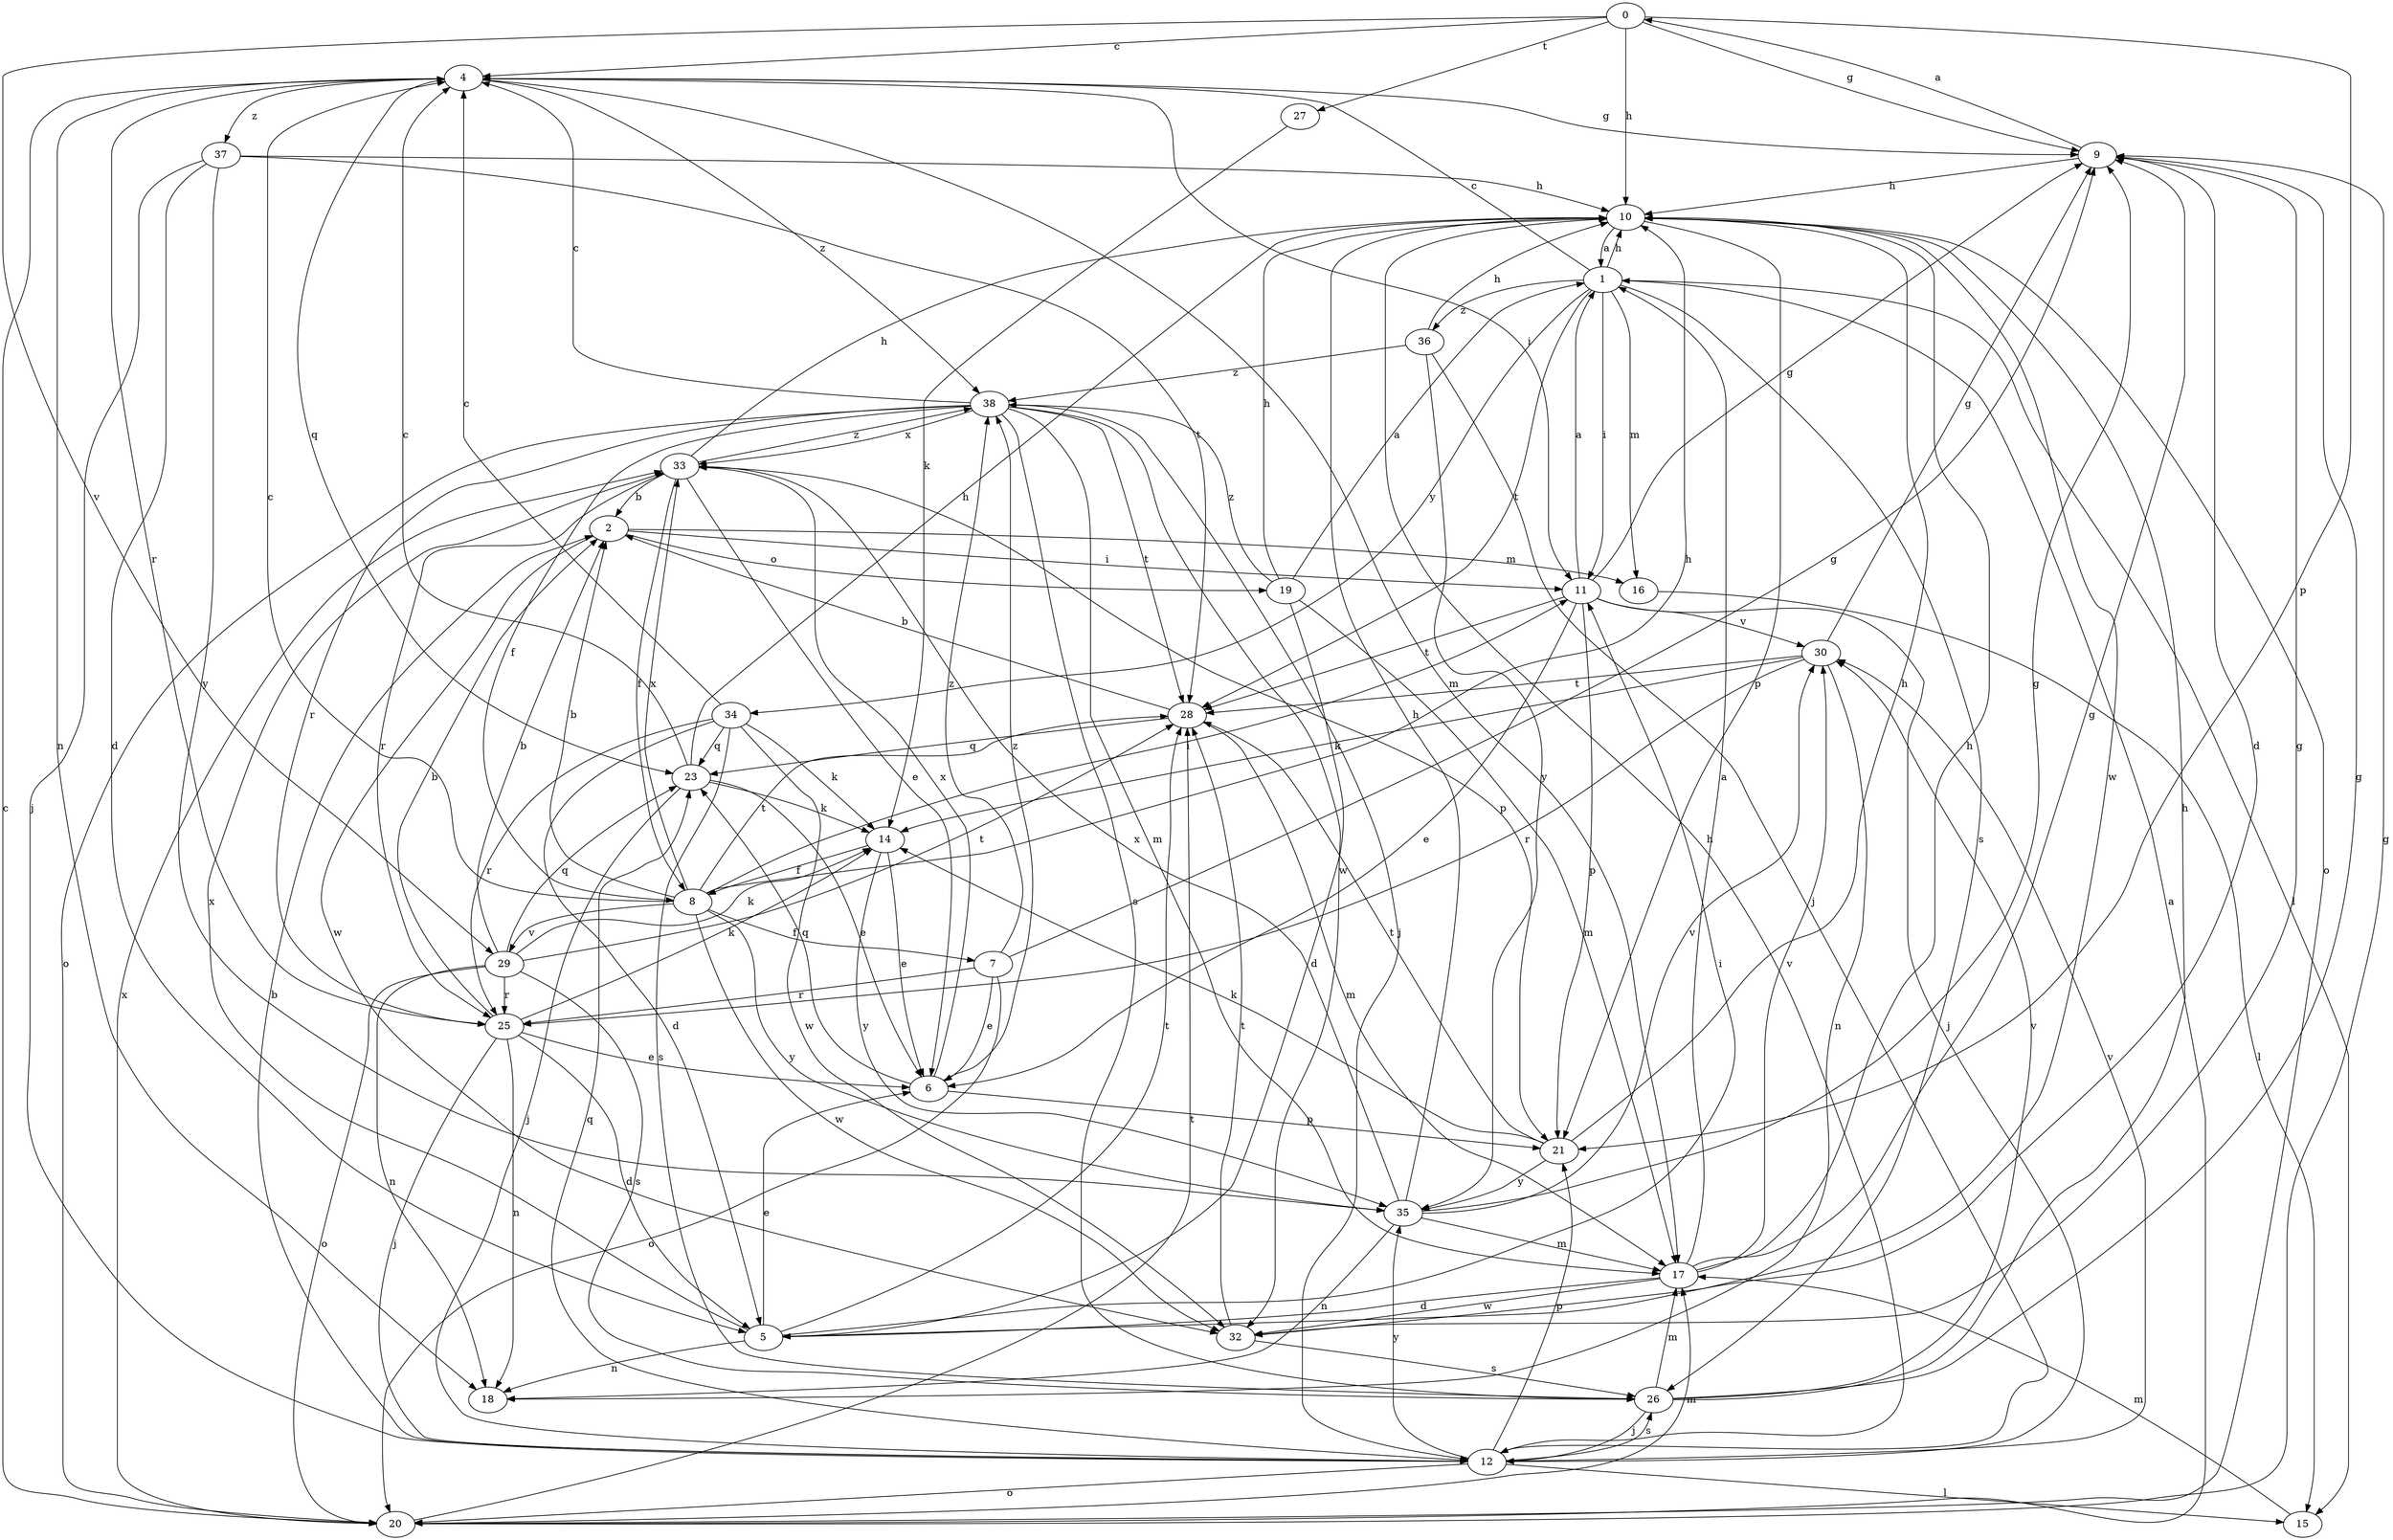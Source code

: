 strict digraph  {
0;
1;
2;
4;
5;
6;
7;
8;
9;
10;
11;
12;
14;
15;
16;
17;
18;
19;
20;
21;
23;
25;
26;
27;
28;
29;
30;
32;
33;
34;
35;
36;
37;
38;
0 -> 4  [label=c];
0 -> 9  [label=g];
0 -> 10  [label=h];
0 -> 21  [label=p];
0 -> 27  [label=t];
0 -> 29  [label=v];
1 -> 4  [label=c];
1 -> 10  [label=h];
1 -> 11  [label=i];
1 -> 15  [label=l];
1 -> 16  [label=m];
1 -> 26  [label=s];
1 -> 28  [label=t];
1 -> 34  [label=y];
1 -> 36  [label=z];
2 -> 11  [label=i];
2 -> 16  [label=m];
2 -> 19  [label=o];
2 -> 32  [label=w];
4 -> 9  [label=g];
4 -> 11  [label=i];
4 -> 17  [label=m];
4 -> 18  [label=n];
4 -> 23  [label=q];
4 -> 25  [label=r];
4 -> 37  [label=z];
4 -> 38  [label=z];
5 -> 6  [label=e];
5 -> 11  [label=i];
5 -> 18  [label=n];
5 -> 28  [label=t];
5 -> 33  [label=x];
6 -> 21  [label=p];
6 -> 23  [label=q];
6 -> 33  [label=x];
6 -> 38  [label=z];
7 -> 6  [label=e];
7 -> 9  [label=g];
7 -> 20  [label=o];
7 -> 25  [label=r];
7 -> 38  [label=z];
8 -> 2  [label=b];
8 -> 4  [label=c];
8 -> 7  [label=f];
8 -> 10  [label=h];
8 -> 11  [label=i];
8 -> 28  [label=t];
8 -> 29  [label=v];
8 -> 32  [label=w];
8 -> 33  [label=x];
8 -> 35  [label=y];
9 -> 0  [label=a];
9 -> 5  [label=d];
9 -> 10  [label=h];
10 -> 1  [label=a];
10 -> 20  [label=o];
10 -> 21  [label=p];
10 -> 32  [label=w];
11 -> 1  [label=a];
11 -> 6  [label=e];
11 -> 9  [label=g];
11 -> 12  [label=j];
11 -> 21  [label=p];
11 -> 28  [label=t];
11 -> 30  [label=v];
12 -> 2  [label=b];
12 -> 10  [label=h];
12 -> 15  [label=l];
12 -> 20  [label=o];
12 -> 21  [label=p];
12 -> 23  [label=q];
12 -> 26  [label=s];
12 -> 30  [label=v];
12 -> 35  [label=y];
14 -> 6  [label=e];
14 -> 8  [label=f];
14 -> 35  [label=y];
15 -> 17  [label=m];
16 -> 15  [label=l];
17 -> 1  [label=a];
17 -> 5  [label=d];
17 -> 9  [label=g];
17 -> 10  [label=h];
17 -> 30  [label=v];
17 -> 32  [label=w];
19 -> 1  [label=a];
19 -> 5  [label=d];
19 -> 10  [label=h];
19 -> 17  [label=m];
19 -> 38  [label=z];
20 -> 1  [label=a];
20 -> 4  [label=c];
20 -> 9  [label=g];
20 -> 17  [label=m];
20 -> 28  [label=t];
20 -> 33  [label=x];
21 -> 10  [label=h];
21 -> 14  [label=k];
21 -> 28  [label=t];
21 -> 35  [label=y];
23 -> 4  [label=c];
23 -> 6  [label=e];
23 -> 10  [label=h];
23 -> 12  [label=j];
23 -> 14  [label=k];
25 -> 2  [label=b];
25 -> 5  [label=d];
25 -> 6  [label=e];
25 -> 12  [label=j];
25 -> 14  [label=k];
25 -> 18  [label=n];
26 -> 9  [label=g];
26 -> 10  [label=h];
26 -> 12  [label=j];
26 -> 17  [label=m];
26 -> 30  [label=v];
27 -> 14  [label=k];
28 -> 2  [label=b];
28 -> 17  [label=m];
28 -> 23  [label=q];
29 -> 2  [label=b];
29 -> 14  [label=k];
29 -> 18  [label=n];
29 -> 20  [label=o];
29 -> 23  [label=q];
29 -> 25  [label=r];
29 -> 26  [label=s];
29 -> 28  [label=t];
30 -> 9  [label=g];
30 -> 14  [label=k];
30 -> 18  [label=n];
30 -> 25  [label=r];
30 -> 28  [label=t];
32 -> 9  [label=g];
32 -> 26  [label=s];
32 -> 28  [label=t];
33 -> 2  [label=b];
33 -> 6  [label=e];
33 -> 8  [label=f];
33 -> 10  [label=h];
33 -> 21  [label=p];
33 -> 25  [label=r];
33 -> 38  [label=z];
34 -> 4  [label=c];
34 -> 5  [label=d];
34 -> 14  [label=k];
34 -> 23  [label=q];
34 -> 25  [label=r];
34 -> 26  [label=s];
34 -> 32  [label=w];
35 -> 9  [label=g];
35 -> 10  [label=h];
35 -> 17  [label=m];
35 -> 18  [label=n];
35 -> 30  [label=v];
35 -> 33  [label=x];
36 -> 10  [label=h];
36 -> 12  [label=j];
36 -> 35  [label=y];
36 -> 38  [label=z];
37 -> 5  [label=d];
37 -> 10  [label=h];
37 -> 12  [label=j];
37 -> 28  [label=t];
37 -> 35  [label=y];
38 -> 4  [label=c];
38 -> 8  [label=f];
38 -> 12  [label=j];
38 -> 17  [label=m];
38 -> 20  [label=o];
38 -> 25  [label=r];
38 -> 26  [label=s];
38 -> 28  [label=t];
38 -> 32  [label=w];
38 -> 33  [label=x];
}
